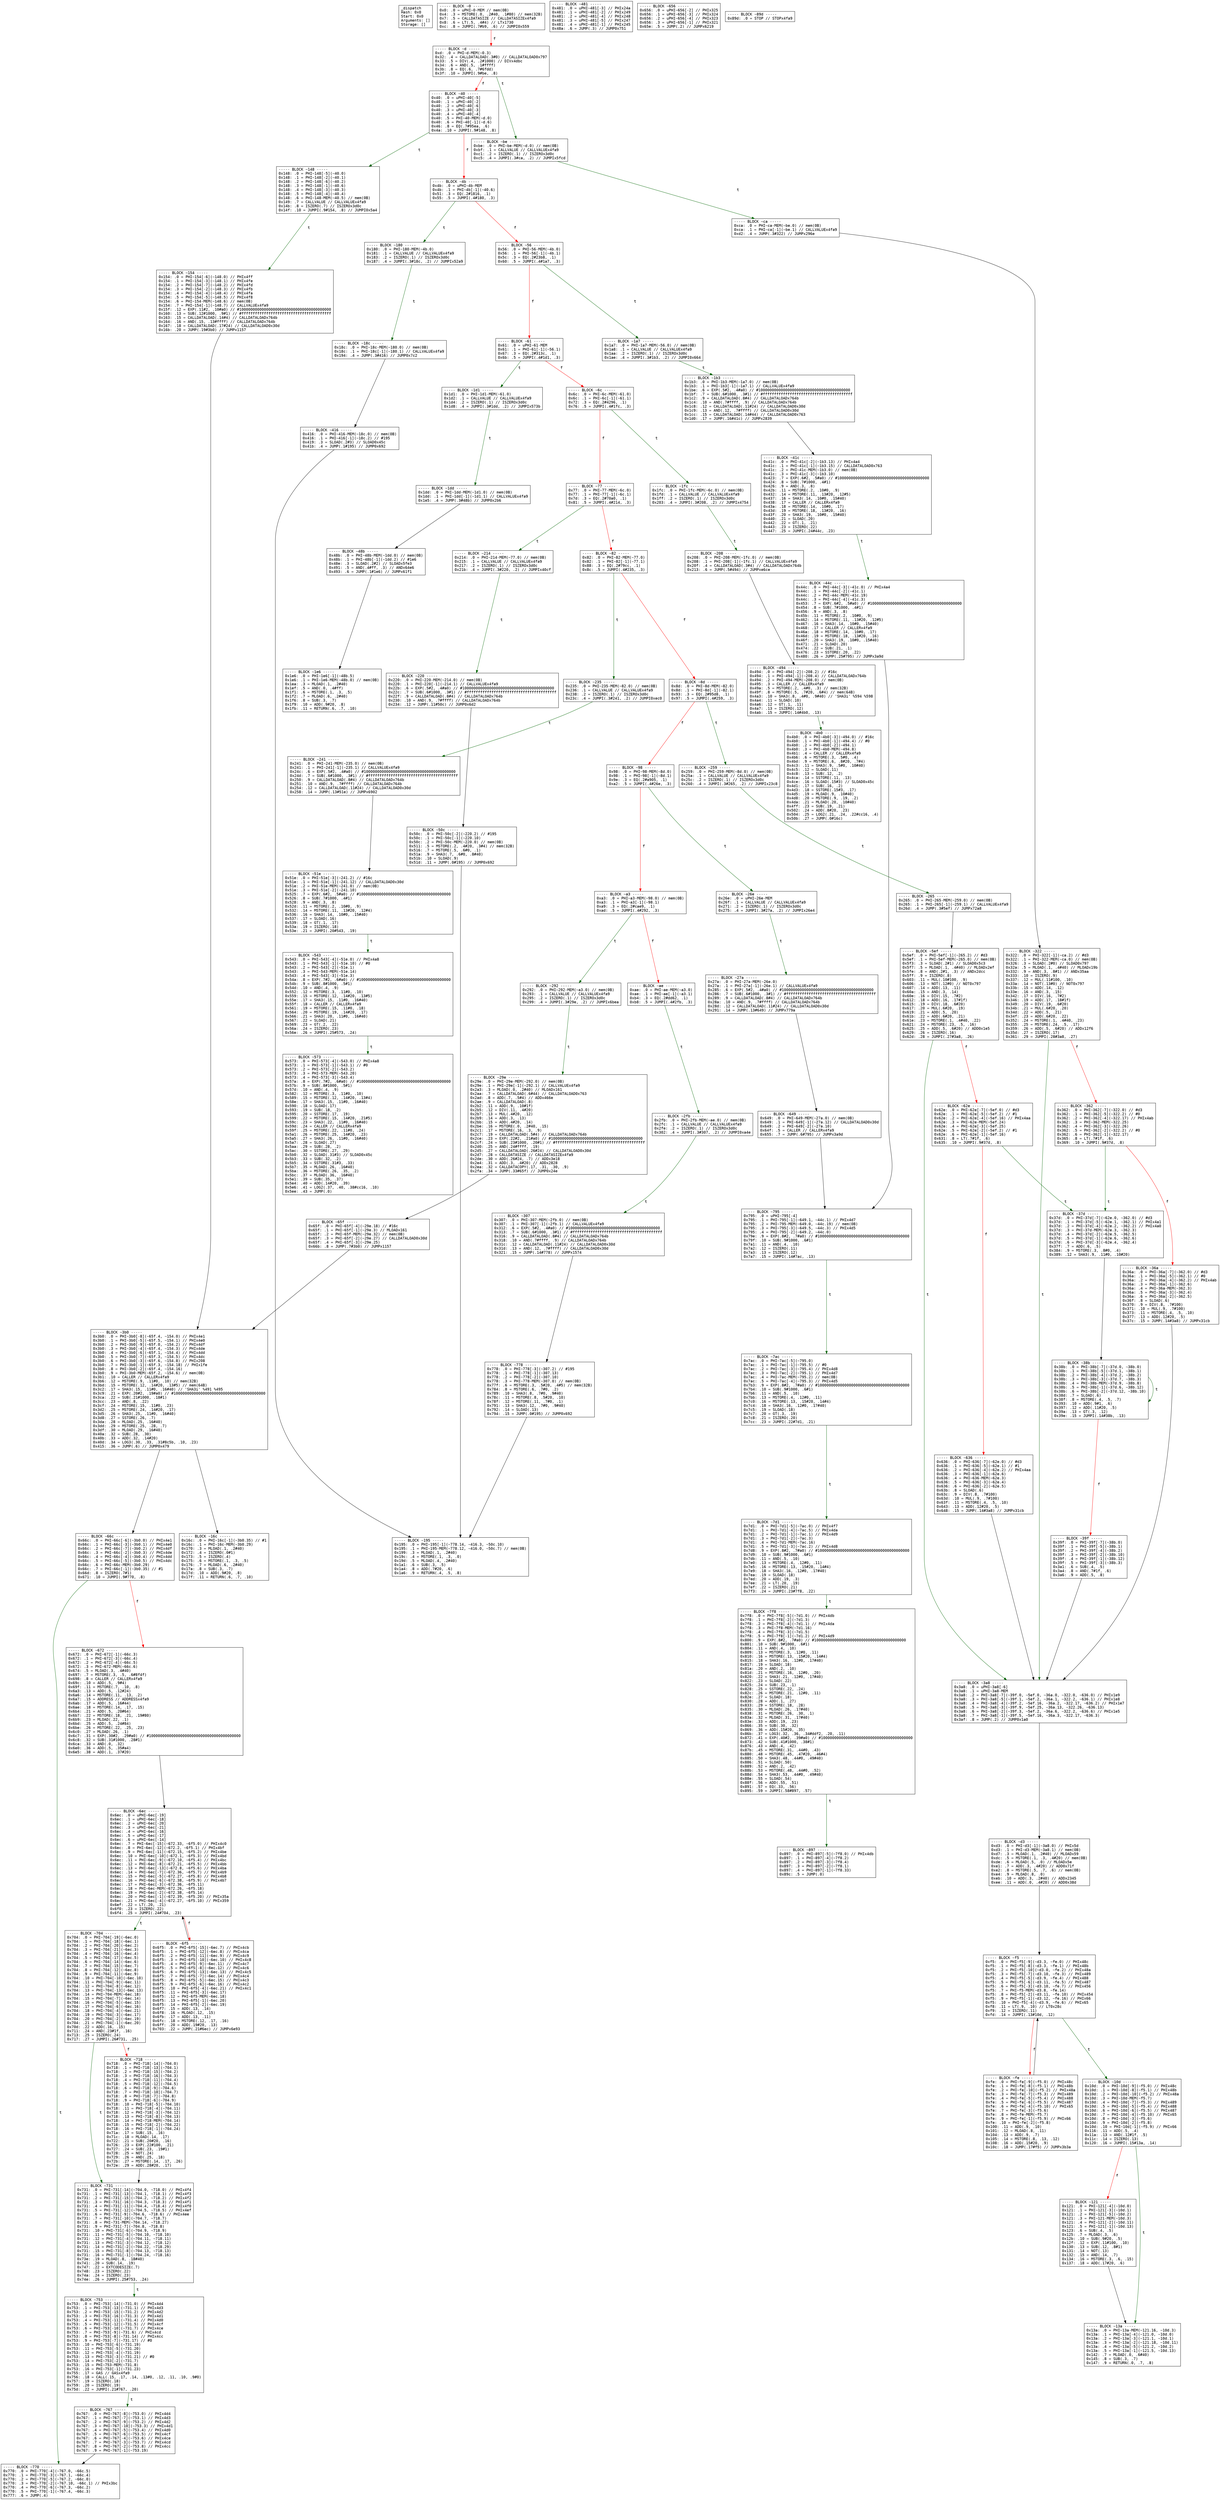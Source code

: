 
digraph G {
graph [fontname = "consolas"];
node  [fontname = "consolas"];
edge  [fontname = "consolas"];
ff [label="{_dispatch\lHash: 0x0\lStart: 0x0\lArguments: []\lStorage: []\l}", shape="record"];
block_0 [label="----- BLOCK ~0 -----\l0x0: .0 = uPHI~0-MEM // mem(0B)\l0x4: .3 = MSTORE(.0, .2#40, .1#80) // mem(32B)\l0x7: .5 = CALLDATASIZE // CALLDATASIZEx4fa9\l0x8: .6 = LT(.5, .4#4) // LTx1730\l0xc: .8 = JUMPI(.7#b9, .6) // JUMPI0x559\l", shape="record"];
block_d [label="----- BLOCK ~d -----\l0xd: .0 = PHI~d-MEM(~0.3)\l0x32: .4 = CALLDATALOAD(.3#0) // CALLDATALOAD0x797\l0x33: .5 = DIV(.4, .2#1000) // DIVx4dbc\l0x34: .6 = AND(.5, .1#ffff)\l0x3b: .8 = EQ(.6, .7#6fdd)\l0x3f: .10 = JUMPI(.9#be, .8)\l", shape="record"];
block_40 [label="----- BLOCK ~40 -----\l0x40: .0 = uPHI~40[-5]\l0x40: .1 = uPHI~40[-2]\l0x40: .2 = uPHI~40[-6]\l0x40: .3 = uPHI~40[-3]\l0x40: .4 = uPHI~40[-4]\l0x40: .5 = PHI~40-MEM(~d.0)\l0x40: .6 = PHI~40[-1](~d.6)\l0x46: .8 = EQ(.7#95ea, .6)\l0x4a: .10 = JUMPI(.9#148, .8)\l", shape="record"];
block_4b [label="----- BLOCK ~4b -----\l0x4b: .0 = uPHI~4b-MEM\l0x4b: .1 = PHI~4b[-1](~40.6)\l0x51: .3 = EQ(.2#1816, .1)\l0x55: .5 = JUMPI(.4#180, .3)\l", shape="record"];
block_56 [label="----- BLOCK ~56 -----\l0x56: .0 = PHI~56-MEM(~4b.0)\l0x56: .1 = PHI~56[-1](~4b.1)\l0x5c: .3 = EQ(.2#23b8, .1)\l0x60: .5 = JUMPI(.4#1a7, .3)\l", shape="record"];
block_61 [label="----- BLOCK ~61 -----\l0x61: .0 = uPHI~61-MEM\l0x61: .1 = PHI~61[-1](~56.1)\l0x67: .3 = EQ(.2#313c, .1)\l0x6b: .5 = JUMPI(.4#1d1, .3)\l", shape="record"];
block_6c [label="----- BLOCK ~6c -----\l0x6c: .0 = PHI~6c-MEM(~61.0)\l0x6c: .1 = PHI~6c[-1](~61.1)\l0x72: .3 = EQ(.2#4296, .1)\l0x76: .5 = JUMPI(.4#1fc, .3)\l", shape="record"];
block_77 [label="----- BLOCK ~77 -----\l0x77: .0 = PHI~77-MEM(~6c.0)\l0x77: .1 = PHI~77[-1](~6c.1)\l0x7d: .3 = EQ(.2#70a0, .1)\l0x81: .5 = JUMPI(.4#214, .3)\l", shape="record"];
block_82 [label="----- BLOCK ~82 -----\l0x82: .0 = PHI~82-MEM(~77.0)\l0x82: .1 = PHI~82[-1](~77.1)\l0x88: .3 = EQ(.2#79cc, .1)\l0x8c: .5 = JUMPI(.4#235, .3)\l", shape="record"];
block_8d [label="----- BLOCK ~8d -----\l0x8d: .0 = PHI~8d-MEM(~82.0)\l0x8d: .1 = PHI~8d[-1](~82.1)\l0x93: .3 = EQ(.2#95d8, .1)\l0x97: .5 = JUMPI(.4#259, .3)\l", shape="record"];
block_98 [label="----- BLOCK ~98 -----\l0x98: .0 = PHI~98-MEM(~8d.0)\l0x98: .1 = PHI~98[-1](~8d.1)\l0x9e: .3 = EQ(.2#a905, .1)\l0xa2: .5 = JUMPI(.4#26e, .3)\l", shape="record"];
block_a3 [label="----- BLOCK ~a3 -----\l0xa3: .0 = PHI~a3-MEM(~98.0) // mem(0B)\l0xa3: .1 = PHI~a3[-1](~98.1)\l0xa9: .3 = EQ(.2#cae9, .1)\l0xad: .5 = JUMPI(.4#292, .3)\l", shape="record"];
block_ae [label="----- BLOCK ~ae -----\l0xae: .0 = PHI~ae-MEM(~a3.0)\l0xae: .1 = PHI~ae[-1](~a3.1)\l0xb4: .3 = EQ(.2#dd62, .1)\l0xb8: .5 = JUMPI(.4#2fb, .3)\l", shape="record"];
block_be [label="----- BLOCK ~be -----\l0xbe: .0 = PHI~be-MEM(~d.0) // mem(0B)\l0xbf: .1 = CALLVALUE // CALLVALUEx4fa9\l0xc1: .2 = ISZERO(.1) // ISZEROx3d0c\l0xc5: .4 = JUMPI(.3#ca, .2) // JUMPIx5fcd\l", shape="record"];
block_ca [label="----- BLOCK ~ca -----\l0xca: .0 = PHI~ca-MEM(~be.0) // mem(0B)\l0xca: .1 = PHI~ca[-1](~be.1) // CALLVALUEx4fa9\l0xd2: .4 = JUMP(.3#322) // JUMPx296e\l", shape="record"];
block_d3 [label="----- BLOCK ~d3 -----\l0xd3: .0 = PHI~d3[-1](~3a8.0) // PHIx5d\l0xd3: .1 = PHI~d3-MEM(~3a8.1) // mem(0B)\l0xd7: .3 = MLOAD(.1, .2#40) // MLOADx59\l0xdc: .5 = MSTORE(.1, .3, .4#20) // mem(0B)\l0xde: .6 = MLOAD(.5, .0) // MLOADx5e\l0xe1: .7 = ADD(.3, .4#20) // ADD0x71f\l0xe2: .8 = MSTORE(.5, .7, .6) // mem(0B)\l0xe4: .9 = MLOAD(.8, .0)\l0xeb: .10 = ADD(.3, .2#40) // ADDx2345\l0xee: .11 = ADD(.0, .4#20) // ADD0x38d\l", shape="record"];
block_f5 [label="----- BLOCK ~f5 -----\l0xf5: .0 = PHI~f5[-9](~d3.3, ~fe.0) // PHIx48c\l0xf5: .1 = PHI~f5[-8](~d3.3, ~fe.1) // PHIx48b\l0xf5: .2 = PHI~f5[-10](~d3.0, ~fe.2) // PHIx48a\l0xf5: .3 = PHI~f5[-7](~d3.10, ~fe.3) // PHIx489\l0xf5: .4 = PHI~f5[-5](~d3.9, ~fe.4) // PHIx488\l0xf5: .5 = PHI~f5[-6](~d3.11, ~fe.5) // PHIx487\l0xf5: .6 = PHI~f5[-3](~d3.10, ~fe.7) // PHIx456\l0xf5: .7 = PHI~f5-MEM(~d3.8, ~fe.14)\l0xf5: .8 = PHI~f5[-2](~d3.11, ~fe.10) // PHIx454\l0xf5: .9 = PHI~f5[-1](~d3.12, ~fe.16) // PHIx66\l0xf5: .10 = PHI~f5[-4](~d3.9, ~fe.6) // PHIx65\l0xf8: .11 = LT(.9, .10) // LT0x28c\l0xf9: .12 = ISZERO(.11)\l0xfd: .14 = JUMPI(.13#10d, .12)\l", shape="record"];
block_fe [label="----- BLOCK ~fe -----\l0xfe: .0 = PHI~fe[-9](~f5.0) // PHIx48c\l0xfe: .1 = PHI~fe[-8](~f5.1) // PHIx48b\l0xfe: .2 = PHI~fe[-10](~f5.2) // PHIx48a\l0xfe: .3 = PHI~fe[-7](~f5.3) // PHIx489\l0xfe: .4 = PHI~fe[-5](~f5.4) // PHIx488\l0xfe: .5 = PHI~fe[-6](~f5.5) // PHIx487\l0xfe: .6 = PHI~fe[-4](~f5.10) // PHIx65\l0xfe: .7 = PHI~fe[-3](~f5.6)\l0xfe: .8 = PHI~fe-MEM(~f5.7)\l0xfe: .9 = PHI~fe[-1](~f5.9) // PHIx66\l0xfe: .10 = PHI~fe[-2](~f5.8)\l0x100: .11 = ADD(.9, .10)\l0x101: .12 = MLOAD(.8, .11)\l0x104: .13 = ADD(.9, .7)\l0x105: .14 = MSTORE(.8, .13, .12)\l0x108: .16 = ADD(.15#20, .9)\l0x10c: .18 = JUMP(.17#f5) // JUMPx3b3a\l", shape="record"];
block_10d [label="----- BLOCK ~10d -----\l0x10d: .0 = PHI~10d[-9](~f5.0) // PHIx48c\l0x10d: .1 = PHI~10d[-8](~f5.1) // PHIx48b\l0x10d: .2 = PHI~10d[-10](~f5.2) // PHIx48a\l0x10d: .3 = PHI~10d-MEM(~f5.7)\l0x10d: .4 = PHI~10d[-7](~f5.3) // PHIx489\l0x10d: .5 = PHI~10d[-5](~f5.4) // PHIx488\l0x10d: .6 = PHI~10d[-6](~f5.5) // PHIx487\l0x10d: .7 = PHI~10d[-4](~f5.10) // PHIx65\l0x10d: .8 = PHI~10d[-3](~f5.6)\l0x10d: .9 = PHI~10d[-2](~f5.8)\l0x10d: .10 = PHI~10d[-1](~f5.9) // PHIx66\l0x116: .11 = ADD(.5, .4)\l0x11a: .13 = AND(.12#1f, .5)\l0x11c: .14 = ISZERO(.13)\l0x120: .16 = JUMPI(.15#13a, .14)\l", shape="record"];
block_121 [label="----- BLOCK ~121 -----\l0x121: .0 = PHI~121[-4](~10d.0)\l0x121: .1 = PHI~121[-3](~10d.1)\l0x121: .2 = PHI~121[-5](~10d.2)\l0x121: .3 = PHI~121-MEM(~10d.3)\l0x121: .4 = PHI~121[-2](~10d.11)\l0x121: .5 = PHI~121[-1](~10d.13)\l0x123: .6 = SUB(.4, .5)\l0x125: .7 = MLOAD(.3, .6)\l0x12b: .10 = SUB(.9#20, .5)\l0x12f: .12 = EXP(.11#100, .10)\l0x130: .13 = SUB(.12, .8#1)\l0x131: .14 = NOT(.13)\l0x132: .15 = AND(.14, .7)\l0x134: .16 = MSTORE(.3, .6, .15)\l0x137: .18 = ADD(.17#20, .6)\l", shape="record"];
block_13a [label="----- BLOCK ~13a -----\l0x13a: .0 = PHI~13a-MEM(~121.16, ~10d.3)\l0x13a: .1 = PHI~13a[-4](~121.0, ~10d.0)\l0x13a: .2 = PHI~13a[-3](~121.1, ~10d.1)\l0x13a: .3 = PHI~13a[-2](~121.18, ~10d.11)\l0x13a: .4 = PHI~13a[-5](~121.2, ~10d.2)\l0x13a: .5 = PHI~13a[-1](~121.5, ~10d.13)\l0x142: .7 = MLOAD(.0, .6#40)\l0x145: .8 = SUB(.3, .7)\l0x147: .9 = RETURN(.0, .7, .8)\l", shape="record"];
block_148 [label="----- BLOCK ~148 -----\l0x148: .0 = PHI~148[-5](~40.0)\l0x148: .1 = PHI~148[-2](~40.1)\l0x148: .2 = PHI~148[-6](~40.2)\l0x148: .3 = PHI~148[-1](~40.6)\l0x148: .4 = PHI~148[-3](~40.3)\l0x148: .5 = PHI~148[-4](~40.4)\l0x148: .6 = PHI~148-MEM(~40.5) // mem(0B)\l0x149: .7 = CALLVALUE // CALLVALUEx4fa9\l0x14b: .8 = ISZERO(.7) // ISZEROx3d0c\l0x14f: .10 = JUMPI(.9#154, .8) // JUMPI0x5a4\l", shape="record"];
block_154 [label="----- BLOCK ~154 -----\l0x154: .0 = PHI~154[-6](~148.0) // PHIx4ff\l0x154: .1 = PHI~154[-3](~148.1) // PHIx4fe\l0x154: .2 = PHI~154[-7](~148.2) // PHIx4fd\l0x154: .3 = PHI~154[-2](~148.3) // PHIx4fb\l0x154: .4 = PHI~154[-4](~148.4) // PHIx4fa\l0x154: .5 = PHI~154[-5](~148.5) // PHIx4f8\l0x154: .6 = PHI~154-MEM(~148.6) // mem(0B)\l0x154: .7 = PHI~154[-1](~148.7) // CALLVALUEx4fa9\l0x15f: .12 = EXP(.11#2, .10#a0) // #10000000000000000000000000000000000000000\l0x160: .13 = SUB(.12#1000, .9#1) // #ffffffffffffffffffffffffffffffffffffffff\l0x163: .15 = CALLDATALOAD(.14#4) // CALLDATALOADx764b\l0x164: .16 = AND(.15, .13#ffff) // CALLDATALOADx764b\l0x167: .18 = CALLDATALOAD(.17#24) // CALLDATALOAD0x30d\l0x16b: .20 = JUMP(.19#3b0) // JUMPx1157\l", shape="record"];
block_16c [label="----- BLOCK ~16c -----\l0x16c: .0 = PHI~16c[-1](~3b0.35) // #1\l0x16c: .1 = PHI~16c-MEM(~3b0.29)\l0x170: .3 = MLOAD(.1, .2#40)\l0x172: .4 = ISZERO(.0#1)\l0x173: .5 = ISZERO(.4)\l0x175: .6 = MSTORE(.1, .3, .5)\l0x176: .7 = MLOAD(.6, .2#40)\l0x17a: .8 = SUB(.3, .7)\l0x17d: .10 = ADD(.9#20, .8)\l0x17f: .11 = RETURN(.6, .7, .10)\l", shape="record"];
block_180 [label="----- BLOCK ~180 -----\l0x180: .0 = PHI~180-MEM(~4b.0)\l0x181: .1 = CALLVALUE // CALLVALUEx4fa9\l0x183: .2 = ISZERO(.1) // ISZEROx3d0c\l0x187: .4 = JUMPI(.3#18c, .2) // JUMPIx52a9\l", shape="record"];
block_18c [label="----- BLOCK ~18c -----\l0x18c: .0 = PHI~18c-MEM(~180.0) // mem(0B)\l0x18c: .1 = PHI~18c[-1](~180.1) // CALLVALUEx4fa9\l0x194: .4 = JUMP(.3#416) // JUMP0x7c2\l", shape="record"];
block_195 [label="----- BLOCK ~195 -----\l0x195: .0 = PHI~195[-1](~778.14, ~416.3, ~50c.10)\l0x195: .1 = PHI~195-MEM(~778.12, ~416.0, ~50c.7) // mem(0B)\l0x199: .3 = MLOAD(.1, .2#40)\l0x19c: .4 = MSTORE(.1, .3, .0)\l0x19d: .5 = MLOAD(.4, .2#40)\l0x1a1: .6 = SUB(.3, .5)\l0x1a4: .8 = ADD(.7#20, .6)\l0x1a6: .9 = RETURN(.4, .5, .8)\l", shape="record"];
block_1a7 [label="----- BLOCK ~1a7 -----\l0x1a7: .0 = PHI~1a7-MEM(~56.0) // mem(0B)\l0x1a8: .1 = CALLVALUE // CALLVALUEx4fa9\l0x1aa: .2 = ISZERO(.1) // ISZEROx3d0c\l0x1ae: .4 = JUMPI(.3#1b3, .2) // JUMPI0x664\l", shape="record"];
block_1b3 [label="----- BLOCK ~1b3 -----\l0x1b3: .0 = PHI~1b3-MEM(~1a7.0) // mem(0B)\l0x1b3: .1 = PHI~1b3[-1](~1a7.1) // CALLVALUEx4fa9\l0x1be: .6 = EXP(.5#2, .4#a0) // #10000000000000000000000000000000000000000\l0x1bf: .7 = SUB(.6#1000, .3#1) // #ffffffffffffffffffffffffffffffffffffffff\l0x1c2: .9 = CALLDATALOAD(.8#4) // CALLDATALOADx764b\l0x1c4: .10 = AND(.7#ffff, .9) // CALLDATALOADx764b\l0x1c8: .12 = CALLDATALOAD(.11#24) // CALLDATALOAD0x30d\l0x1c9: .13 = AND(.12, .7#ffff) // CALLDATALOAD0x30d\l0x1cc: .15 = CALLDATALOAD(.14#44) // CALLDATALOAD0x763\l0x1d0: .17 = JUMP(.16#41c) // JUMPx2839\l", shape="record"];
block_1d1 [label="----- BLOCK ~1d1 -----\l0x1d1: .0 = PHI~1d1-MEM(~61.0)\l0x1d2: .1 = CALLVALUE // CALLVALUEx4fa9\l0x1d4: .2 = ISZERO(.1) // ISZEROx3d0c\l0x1d8: .4 = JUMPI(.3#1dd, .2) // JUMPIx573b\l", shape="record"];
block_1dd [label="----- BLOCK ~1dd -----\l0x1dd: .0 = PHI~1dd-MEM(~1d1.0) // mem(0B)\l0x1dd: .1 = PHI~1dd[-1](~1d1.1) // CALLVALUEx4fa9\l0x1e5: .4 = JUMP(.3#48b) // JUMP0x2b6\l", shape="record"];
block_1e6 [label="----- BLOCK ~1e6 -----\l0x1e6: .0 = PHI~1e6[-1](~48b.5)\l0x1e6: .1 = PHI~1e6-MEM(~48b.0) // mem(0B)\l0x1ea: .3 = MLOAD(.1, .2#40)\l0x1ef: .5 = AND(.0, .4#ff)\l0x1f1: .6 = MSTORE(.1, .3, .5)\l0x1f2: .7 = MLOAD(.6, .2#40)\l0x1f6: .8 = SUB(.3, .7)\l0x1f9: .10 = ADD(.9#20, .8)\l0x1fb: .11 = RETURN(.6, .7, .10)\l", shape="record"];
block_1fc [label="----- BLOCK ~1fc -----\l0x1fc: .0 = PHI~1fc-MEM(~6c.0) // mem(0B)\l0x1fd: .1 = CALLVALUE // CALLVALUEx4fa9\l0x1ff: .2 = ISZERO(.1) // ISZEROx3d0c\l0x203: .4 = JUMPI(.3#208, .2) // JUMPIx4754\l", shape="record"];
block_208 [label="----- BLOCK ~208 -----\l0x208: .0 = PHI~208-MEM(~1fc.0) // mem(0B)\l0x208: .1 = PHI~208[-1](~1fc.1) // CALLVALUEx4fa9\l0x20f: .4 = CALLDATALOAD(.3#4) // CALLDATALOADx764b\l0x213: .6 = JUMP(.5#494) // JUMPxe6ce\l", shape="record"];
block_214 [label="----- BLOCK ~214 -----\l0x214: .0 = PHI~214-MEM(~77.0) // mem(0B)\l0x215: .1 = CALLVALUE // CALLVALUEx4fa9\l0x217: .2 = ISZERO(.1) // ISZEROx3d0c\l0x21b: .4 = JUMPI(.3#220, .2) // JUMPIx40cf\l", shape="record"];
block_220 [label="----- BLOCK ~220 -----\l0x220: .0 = PHI~220-MEM(~214.0) // mem(0B)\l0x220: .1 = PHI~220[-1](~214.1) // CALLVALUEx4fa9\l0x22b: .6 = EXP(.5#2, .4#a0) // #10000000000000000000000000000000000000000\l0x22c: .7 = SUB(.6#1000, .3#1) // #ffffffffffffffffffffffffffffffffffffffff\l0x22f: .9 = CALLDATALOAD(.8#4) // CALLDATALOADx764b\l0x230: .10 = AND(.9, .7#ffff) // CALLDATALOADx764b\l0x234: .12 = JUMP(.11#50c) // JUMP0x6d2\l", shape="record"];
block_235 [label="----- BLOCK ~235 -----\l0x235: .0 = PHI~235-MEM(~82.0) // mem(0B)\l0x236: .1 = CALLVALUE // CALLVALUEx4fa9\l0x238: .2 = ISZERO(.1) // ISZEROx3d0c\l0x23c: .4 = JUMPI(.3#241, .2) // JUMPI0xec0\l", shape="record"];
block_241 [label="----- BLOCK ~241 -----\l0x241: .0 = PHI~241-MEM(~235.0) // mem(0B)\l0x241: .1 = PHI~241[-1](~235.1) // CALLVALUEx4fa9\l0x24c: .6 = EXP(.5#2, .4#a0) // #10000000000000000000000000000000000000000\l0x24d: .7 = SUB(.6#1000, .3#1) // #ffffffffffffffffffffffffffffffffffffffff\l0x250: .9 = CALLDATALOAD(.8#4) // CALLDATALOADx764b\l0x251: .10 = AND(.9, .7#ffff) // CALLDATALOADx764b\l0x254: .12 = CALLDATALOAD(.11#24) // CALLDATALOAD0x30d\l0x258: .14 = JUMP(.13#51e) // JUMPx6902\l", shape="record"];
block_259 [label="----- BLOCK ~259 -----\l0x259: .0 = PHI~259-MEM(~8d.0) // mem(0B)\l0x25a: .1 = CALLVALUE // CALLVALUEx4fa9\l0x25c: .2 = ISZERO(.1) // ISZEROx3d0c\l0x260: .4 = JUMPI(.3#265, .2) // JUMPIx23c8\l", shape="record"];
block_265 [label="----- BLOCK ~265 -----\l0x265: .0 = PHI~265-MEM(~259.0) // mem(0B)\l0x265: .1 = PHI~265[-1](~259.1) // CALLVALUEx4fa9\l0x26d: .4 = JUMP(.3#5ef) // JUMPx72a8\l", shape="record"];
block_26e [label="----- BLOCK ~26e -----\l0x26e: .0 = uPHI~26e-MEM\l0x26f: .1 = CALLVALUE // CALLVALUEx4fa9\l0x271: .2 = ISZERO(.1) // ISZEROx3d0c\l0x275: .4 = JUMPI(.3#27a, .2) // JUMPIx26e4\l", shape="record"];
block_27a [label="----- BLOCK ~27a -----\l0x27a: .0 = PHI~27a-MEM(~26e.0)\l0x27a: .1 = PHI~27a[-1](~26e.1) // CALLVALUEx4fa9\l0x285: .6 = EXP(.5#2, .4#a0) // #10000000000000000000000000000000000000000\l0x286: .7 = SUB(.6#1000, .3#1) // #ffffffffffffffffffffffffffffffffffffffff\l0x289: .9 = CALLDATALOAD(.8#4) // CALLDATALOADx764b\l0x28a: .10 = AND(.9, .7#ffff) // CALLDATALOADx764b\l0x28d: .12 = CALLDATALOAD(.11#24) // CALLDATALOAD0x30d\l0x291: .14 = JUMP(.13#649) // JUMPx779a\l", shape="record"];
block_292 [label="----- BLOCK ~292 -----\l0x292: .0 = PHI~292-MEM(~a3.0) // mem(0B)\l0x293: .1 = CALLVALUE // CALLVALUEx4fa9\l0x295: .2 = ISZERO(.1) // ISZEROx3d0c\l0x299: .4 = JUMPI(.3#29e, .2) // JUMPIx6bea\l", shape="record"];
block_29e [label="----- BLOCK ~29e -----\l0x29e: .0 = PHI~29e-MEM(~292.0) // mem(0B)\l0x29e: .1 = PHI~29e[-1](~292.1) // CALLVALUEx4fa9\l0x2a3: .3 = MLOAD(.0, .2#40) // MLOADx161\l0x2aa: .7 = CALLDATALOAD(.6#44) // CALLDATALOAD0x763\l0x2ad: .8 = ADD(.7, .5#4) // ADDx466e\l0x2ae: .9 = CALLDATALOAD(.8)\l0x2b2: .11 = ADD(.9, .10#1f)\l0x2b5: .12 = DIV(.11, .4#20)\l0x2b7: .13 = MUL(.4#20, .12)\l0x2b9: .14 = ADD(.3, .13)\l0x2bb: .15 = ADD(.4#20, .14)\l0x2be: .16 = MSTORE(.0, .2#40, .15)\l0x2c1: .17 = MSTORE(.16, .3, .9)\l0x2c7: .19 = CALLDATALOAD(.5#4) // CALLDATALOADx764b\l0x2ce: .23 = EXP(.22#2, .21#a0) // #10000000000000000000000000000000000000000\l0x2cf: .24 = SUB(.23#1000, .20#1) // #ffffffffffffffffffffffffffffffffffffffff\l0x2d0: .25 = AND(.24#ffff, .19)\l0x2d5: .27 = CALLDATALOAD(.26#24) // CALLDATALOAD0x30d\l0x2d7: .28 = CALLDATASIZE // CALLDATASIZEx4fa9\l0x2de: .30 = ADD(.26#24, .7) // ADDx3e18\l0x2e4: .31 = ADD(.3, .4#20) // ADDx2828\l0x2ea: .32 = CALLDATACOPY(.17, .31, .30, .9)\l0x2fa: .34 = JUMP(.33#65f) // JUMP0x24e\l", shape="record"];
block_2fb [label="----- BLOCK ~2fb -----\l0x2fb: .0 = PHI~2fb-MEM(~ae.0) // mem(0B)\l0x2fc: .1 = CALLVALUE // CALLVALUEx4fa9\l0x2fe: .2 = ISZERO(.1) // ISZEROx3d0c\l0x302: .4 = JUMPI(.3#307, .2) // JUMPI0xa4e\l", shape="record"];
block_307 [label="----- BLOCK ~307 -----\l0x307: .0 = PHI~307-MEM(~2fb.0) // mem(0B)\l0x307: .1 = PHI~307[-1](~2fb.1) // CALLVALUEx4fa9\l0x312: .6 = EXP(.5#2, .4#a0) // #10000000000000000000000000000000000000000\l0x313: .7 = SUB(.6#1000, .3#1) // #ffffffffffffffffffffffffffffffffffffffff\l0x316: .9 = CALLDATALOAD(.8#4) // CALLDATALOADx764b\l0x318: .10 = AND(.7#ffff, .9) // CALLDATALOADx764b\l0x31c: .12 = CALLDATALOAD(.11#24) // CALLDATALOAD0x30d\l0x31d: .13 = AND(.12, .7#ffff) // CALLDATALOAD0x30d\l0x321: .15 = JUMP(.14#778) // JUMPx1574\l", shape="record"];
block_322 [label="----- BLOCK ~322 -----\l0x322: .0 = PHI~322[-1](~ca.2) // #d3\l0x322: .1 = PHI~322-MEM(~ca.0) // mem(0B)\l0x326: .3 = SLOAD(.2#0) // SLOAD0x797\l0x32a: .5 = MLOAD(.1, .4#40) // MLOADx19b\l0x332: .9 = AND(.3, .8#1) // ANDx35aa\l0x333: .10 = ISZERO(.9)\l0x337: .12 = MUL(.11#100, .10)\l0x33a: .14 = NOT(.13#0) // NOT0x797\l0x33b: .15 = ADD(.14, .12)\l0x33e: .16 = AND(.3, .15)\l0x342: .17 = DIV(.16, .7#2)\l0x346: .19 = ADD(.17, .18#1f)\l0x349: .20 = DIV(.19, .6#20)\l0x34b: .21 = MUL(.6#20, .20)\l0x34d: .22 = ADD(.5, .21)\l0x34f: .23 = ADD(.6#20, .22)\l0x352: .24 = MSTORE(.1, .4#40, .23)\l0x355: .25 = MSTORE(.24, .5, .17)\l0x359: .26 = ADD(.5, .6#20) // ADDx12f6\l0x35d: .27 = ISZERO(.17)\l0x361: .29 = JUMPI(.28#3a8, .27)\l", shape="record"];
block_362 [label="----- BLOCK ~362 -----\l0x362: .0 = PHI~362[-7](~322.0) // #d3\l0x362: .1 = PHI~362[-5](~322.2) // #0\l0x362: .2 = PHI~362[-4](~322.17) // PHIx4ab\l0x362: .3 = PHI~362-MEM(~322.25)\l0x362: .4 = PHI~362[-3](~322.26)\l0x362: .5 = PHI~362[-2](~322.2) // #0\l0x362: .6 = PHI~362[-1](~322.17)\l0x365: .8 = LT(.7#1f, .6)\l0x369: .10 = JUMPI(.9#37d, .8)\l", shape="record"];
block_36a [label="----- BLOCK ~36a -----\l0x36a: .0 = PHI~36a[-7](~362.0) // #d3\l0x36a: .1 = PHI~36a[-5](~362.1) // #0\l0x36a: .2 = PHI~36a[-4](~362.2) // PHIx4ab\l0x36a: .3 = PHI~36a[-1](~362.6)\l0x36a: .4 = PHI~36a-MEM(~362.3)\l0x36a: .5 = PHI~36a[-3](~362.4)\l0x36a: .6 = PHI~36a[-2](~362.5)\l0x36f: .8 = SLOAD(.6)\l0x370: .9 = DIV(.8, .7#100)\l0x371: .10 = MUL(.9, .7#100)\l0x373: .11 = MSTORE(.4, .5, .10)\l0x377: .13 = ADD(.12#20, .5)\l0x37c: .15 = JUMP(.14#3a8) // JUMPx31cb\l", shape="record"];
block_37d [label="----- BLOCK ~37d -----\l0x37d: .0 = PHI~37d[-7](~62e.0, ~362.0) // #d3\l0x37d: .1 = PHI~37d[-5](~62e.1, ~362.1) // PHIx4a1\l0x37d: .2 = PHI~37d[-4](~62e.2, ~362.2) // PHIx4a0\l0x37d: .3 = PHI~37d-MEM(~62e.3, ~362.3)\l0x37d: .4 = PHI~37d[-2](~62e.5, ~362.5)\l0x37d: .5 = PHI~37d[-1](~62e.6, ~362.6)\l0x37d: .6 = PHI~37d[-3](~62e.4, ~362.4)\l0x37f: .7 = ADD(.6, .5)\l0x384: .9 = MSTORE(.3, .8#0, .4)\l0x389: .12 = SHA3(.9, .11#0, .10#20)\l", shape="record"];
block_38b [label="----- BLOCK ~38b -----\l0x38b: .0 = PHI~38b[-7](~37d.0, ~38b.0)\l0x38b: .1 = PHI~38b[-5](~37d.1, ~38b.1)\l0x38b: .2 = PHI~38b[-4](~37d.2, ~38b.2)\l0x38b: .3 = PHI~38b[-3](~37d.7, ~38b.3)\l0x38b: .4 = PHI~38b-MEM(~37d.9, ~38b.8)\l0x38b: .5 = PHI~38b[-1](~37d.6, ~38b.12)\l0x38b: .6 = PHI~38b[-2](~37d.12, ~38b.10)\l0x38d: .7 = SLOAD(.6)\l0x38f: .8 = MSTORE(.4, .5, .7)\l0x393: .10 = ADD(.9#1, .6)\l0x397: .12 = ADD(.11#20, .5)\l0x39a: .13 = GT(.3, .12)\l0x39e: .15 = JUMPI(.14#38b, .13)\l", shape="record"];
block_39f [label="----- BLOCK ~39f -----\l0x39f: .0 = PHI~39f[-7](~38b.0)\l0x39f: .1 = PHI~39f[-5](~38b.1)\l0x39f: .2 = PHI~39f[-4](~38b.2)\l0x39f: .3 = PHI~39f[-2](~38b.10)\l0x39f: .4 = PHI~39f[-1](~38b.12)\l0x39f: .5 = PHI~39f[-3](~38b.3)\l0x3a1: .6 = SUB(.4, .5)\l0x3a4: .8 = AND(.7#1f, .6)\l0x3a6: .9 = ADD(.5, .8)\l", shape="record"];
block_3a8 [label="----- BLOCK ~3a8 -----\l0x3a8: .0 = uPHI~3a8[-6]\l0x3a8: .1 = uPHI~3a8-MEM\l0x3a8: .2 = PHI~3a8[-7](~39f.0, ~5ef.0, ~36a.0, ~322.0, ~636.0) // PHIx1e9\l0x3a8: .3 = PHI~3a8[-5](~39f.1, ~5ef.2, ~36a.1, ~322.2, ~636.1) // PHIx1e8\l0x3a8: .4 = PHI~3a8[-4](~39f.2, ~5ef.16, ~36a.2, ~322.17, ~636.2) // PHIx1e7\l0x3a8: .5 = PHI~3a8[-3](~39f.9, ~5ef.25, ~36a.13, ~322.26, ~636.13)\l0x3a8: .6 = PHI~3a8[-2](~39f.3, ~5ef.2, ~36a.6, ~322.2, ~636.6) // PHIx1e5\l0x3a8: .7 = PHI~3a8[-1](~39f.5, ~5ef.16, ~36a.3, ~322.17, ~636.3)\l0x3af: .8 = JUMP(.2) // JUMP0x1a0\l", shape="record"];
block_3b0 [label="----- BLOCK ~3b0 -----\l0x3b0: .0 = PHI~3b0[-8](~65f.4, ~154.0) // PHIx4e1\l0x3b0: .1 = PHI~3b0[-5](~65f.5, ~154.1) // PHIx4e0\l0x3b0: .2 = PHI~3b0[-9](~65f.0, ~154.2) // PHIx4df\l0x3b0: .3 = PHI~3b0[-4](~65f.4, ~154.3) // PHIx4de\l0x3b0: .4 = PHI~3b0[-6](~65f.1, ~154.4) // PHIx4dd\l0x3b0: .5 = PHI~3b0[-7](~65f.3, ~154.5) // PHIx4dc\l0x3b0: .6 = PHI~3b0[-3](~65f.6, ~154.8) // PHIx208\l0x3b0: .7 = PHI~3b0[-1](~65f.3, ~154.18) // PHIx1fe\l0x3b0: .8 = PHI~3b0[-2](~65f.4, ~154.16)\l0x3b0: .9 = PHI~3b0-MEM(~65f.2, ~154.6) // mem(0B)\l0x3b1: .10 = CALLER // CALLERx4fa9\l0x3b6: .12 = MSTORE(.9, .11#0, .10) // mem(32B)\l0x3bd: .15 = MSTORE(.12, .14#20, .13#5) // mem(64B)\l0x3c2: .17 = SHA3(.15, .11#0, .16#40) // 'SHA3i' %491 %495\l0x3c9: .21 = EXP(.20#2, .19#a0) // #10000000000000000000000000000000000000000\l0x3ca: .22 = SUB(.21#1000, .18#1)\l0x3cc: .23 = AND(.8, .22)\l0x3cf: .24 = MSTORE(.15, .11#0, .23)\l0x3d2: .25 = MSTORE(.24, .14#20, .17)\l0x3d5: .26 = SHA3(.25, .11#0, .16#40)\l0x3d8: .27 = SSTORE(.26, .7)\l0x3da: .28 = MLOAD(.25, .16#40)\l0x3dd: .29 = MSTORE(.25, .28, .7)\l0x3df: .30 = MLOAD(.29, .16#40)\l0x40a: .32 = SUB(.28, .30)\l0x40b: .33 = ADD(.32, .14#20)\l0x40d: .34 = LOG3(.30, .33, .31#8c5b, .10, .23)\l0x415: .36 = JUMP(.6) // JUMP0x479\l", shape="record"];
block_416 [label="----- BLOCK ~416 -----\l0x416: .0 = PHI~416-MEM(~18c.0) // mem(0B)\l0x416: .1 = PHI~416[-1](~18c.2) // #195\l0x419: .3 = SLOAD(.2#3) // SLOAD0x45c\l0x41b: .4 = JUMP(.1#195) // JUMP0x692\l", shape="record"];
block_41c [label="----- BLOCK ~41c -----\l0x41c: .0 = PHI~41c[-2](~1b3.13) // PHIx4a4\l0x41c: .1 = PHI~41c[-1](~1b3.15) // CALLDATALOAD0x763\l0x41c: .2 = PHI~41c-MEM(~1b3.0) // mem(0B)\l0x41c: .3 = PHI~41c[-3](~1b3.10)\l0x423: .7 = EXP(.6#2, .5#a0) // #10000000000000000000000000000000000000000\l0x424: .8 = SUB(.7#1000, .4#1)\l0x426: .9 = AND(.3, .8)\l0x42b: .11 = MSTORE(.2, .10#0, .9)\l0x432: .14 = MSTORE(.11, .13#20, .12#5)\l0x437: .16 = SHA3(.14, .10#0, .15#40)\l0x438: .17 = CALLER // CALLERx4fa9\l0x43a: .18 = MSTORE(.14, .10#0, .17)\l0x43d: .19 = MSTORE(.18, .13#20, .16)\l0x43f: .20 = SHA3(.19, .10#0, .15#40)\l0x440: .21 = SLOAD(.20)\l0x442: .22 = GT(.1, .21)\l0x443: .23 = ISZERO(.22)\l0x447: .25 = JUMPI(.24#44c, .23)\l", shape="record"];
block_44c [label="----- BLOCK ~44c -----\l0x44c: .0 = PHI~44c[-3](~41c.0) // PHIx4a4\l0x44c: .1 = PHI~44c[-2](~41c.1)\l0x44c: .2 = PHI~44c-MEM(~41c.19)\l0x44c: .3 = PHI~44c[-4](~41c.3)\l0x453: .7 = EXP(.6#2, .5#a0) // #10000000000000000000000000000000000000000\l0x454: .8 = SUB(.7#1000, .4#1)\l0x456: .9 = AND(.3, .8)\l0x45b: .11 = MSTORE(.2, .10#0, .9)\l0x462: .14 = MSTORE(.11, .13#20, .12#5)\l0x467: .16 = SHA3(.14, .10#0, .15#40)\l0x468: .17 = CALLER // CALLERx4fa9\l0x46a: .18 = MSTORE(.14, .10#0, .17)\l0x46d: .19 = MSTORE(.18, .13#20, .16)\l0x46f: .20 = SHA3(.19, .10#0, .15#40)\l0x471: .21 = SLOAD(.20)\l0x474: .22 = SUB(.21, .1)\l0x476: .23 = SSTORE(.20, .22)\l0x480: .26 = JUMP(.25#795) // JUMPx3a9d\l", shape="record"];
block_481 [label="----- BLOCK ~481 -----\l0x481: .0 = uPHI~481[-3] // PHIx24a\l0x481: .1 = uPHI~481[-2] // PHIx249\l0x481: .2 = uPHI~481[-4] // PHIx248\l0x481: .3 = uPHI~481[-5] // PHIx247\l0x481: .4 = uPHI~481[-1] // PHIx245\l0x48a: .6 = JUMP(.3) // JUMP0x751\l", shape="record"];
block_48b [label="----- BLOCK ~48b -----\l0x48b: .0 = PHI~48b-MEM(~1dd.0) // mem(0B)\l0x48b: .1 = PHI~48b[-1](~1dd.2) // #1e6\l0x48e: .3 = SLOAD(.2#2) // SLOADx5fe3\l0x491: .5 = AND(.4#ff, .3) // ANDx64e6\l0x493: .6 = JUMP(.1#1e6) // JUMPx61f1\l", shape="record"];
block_494 [label="----- BLOCK ~494 -----\l0x494: .0 = PHI~494[-2](~208.2) // #16c\l0x494: .1 = PHI~494[-1](~208.4) // CALLDATALOADx764b\l0x494: .2 = PHI~494-MEM(~208.0) // mem(0B)\l0x495: .3 = CALLER // CALLERx4fa9\l0x49a: .5 = MSTORE(.2, .4#0, .3) // mem(32B)\l0x49f: .8 = MSTORE(.5, .7#20, .6#4) // mem(64B)\l0x4a3: .10 = SHA3(.8, .4#0, .9#40) // 'SHA3i' %594 %598\l0x4a4: .11 = SLOAD(.10)\l0x4a6: .12 = GT(.1, .11)\l0x4a7: .13 = ISZERO(.12)\l0x4ab: .15 = JUMPI(.14#4b0, .13)\l", shape="record"];
block_4b0 [label="----- BLOCK ~4b0 -----\l0x4b0: .0 = PHI~4b0[-3](~494.0) // #16c\l0x4b0: .1 = PHI~4b0[-1](~494.4) // #0\l0x4b0: .2 = PHI~4b0[-2](~494.1)\l0x4b0: .3 = PHI~4b0-MEM(~494.8)\l0x4b1: .4 = CALLER // CALLERx4fa9\l0x4b6: .6 = MSTORE(.3, .5#0, .4)\l0x4bd: .9 = MSTORE(.6, .8#20, .7#4)\l0x4c3: .11 = SHA3(.9, .5#0, .10#40)\l0x4c5: .12 = SLOAD(.11)\l0x4c8: .13 = SUB(.12, .2)\l0x4ca: .14 = SSTORE(.11, .13)\l0x4ce: .16 = SLOAD(.15#3) // SLOAD0x45c\l0x4d1: .17 = SUB(.16, .2)\l0x4d3: .18 = SSTORE(.15#3, .17)\l0x4d5: .19 = MLOAD(.9, .10#40)\l0x4d8: .20 = MSTORE(.9, .19, .2)\l0x4da: .21 = MLOAD(.20, .10#40)\l0x4ff: .23 = SUB(.19, .21)\l0x502: .24 = ADD(.8#20, .23)\l0x504: .25 = LOG2(.21, .24, .22#cc16, .4)\l0x50b: .27 = JUMP(.0#16c)\l", shape="record"];
block_50c [label="----- BLOCK ~50c -----\l0x50c: .0 = PHI~50c[-2](~220.2) // #195\l0x50c: .1 = PHI~50c[-1](~220.10)\l0x50c: .2 = PHI~50c-MEM(~220.0) // mem(0B)\l0x511: .5 = MSTORE(.2, .4#20, .3#4) // mem(32B)\l0x516: .7 = MSTORE(.5, .6#0, .1)\l0x51a: .9 = SHA3(.7, .6#0, .8#40)\l0x51b: .10 = SLOAD(.9)\l0x51d: .11 = JUMP(.0#195) // JUMP0x692\l", shape="record"];
block_51e [label="----- BLOCK ~51e -----\l0x51e: .0 = PHI~51e[-3](~241.2) // #16c\l0x51e: .1 = PHI~51e[-1](~241.12) // CALLDATALOAD0x30d\l0x51e: .2 = PHI~51e-MEM(~241.0) // mem(0B)\l0x51e: .3 = PHI~51e[-2](~241.10)\l0x525: .7 = EXP(.6#2, .5#a0) // #10000000000000000000000000000000000000000\l0x526: .8 = SUB(.7#1000, .4#1)\l0x528: .9 = AND(.3, .8)\l0x52d: .11 = MSTORE(.2, .10#0, .9)\l0x532: .14 = MSTORE(.11, .13#20, .12#4)\l0x536: .16 = SHA3(.14, .10#0, .15#40)\l0x537: .17 = SLOAD(.16)\l0x539: .18 = GT(.1, .17)\l0x53a: .19 = ISZERO(.18)\l0x53e: .21 = JUMPI(.20#543, .19)\l", shape="record"];
block_543 [label="----- BLOCK ~543 -----\l0x543: .0 = PHI~543[-4](~51e.0) // PHIx4a8\l0x543: .1 = PHI~543[-1](~51e.10) // #0\l0x543: .2 = PHI~543[-2](~51e.1)\l0x543: .3 = PHI~543-MEM(~51e.14)\l0x543: .4 = PHI~543[-3](~51e.3)\l0x54a: .8 = EXP(.7#2, .6#a0) // #10000000000000000000000000000000000000000\l0x54b: .9 = SUB(.8#1000, .5#1)\l0x54d: .10 = AND(.4, .9)\l0x552: .12 = MSTORE(.3, .11#0, .10)\l0x559: .15 = MSTORE(.12, .14#20, .13#5)\l0x55e: .17 = SHA3(.15, .11#0, .16#40)\l0x55f: .18 = CALLER // CALLERx4fa9\l0x561: .19 = MSTORE(.15, .11#0, .18)\l0x564: .20 = MSTORE(.19, .14#20, .17)\l0x566: .21 = SHA3(.20, .11#0, .16#40)\l0x567: .22 = SLOAD(.21)\l0x569: .23 = GT(.2, .22)\l0x56a: .24 = ISZERO(.23)\l0x56e: .26 = JUMPI(.25#573, .24)\l", shape="record"];
block_573 [label="----- BLOCK ~573 -----\l0x573: .0 = PHI~573[-4](~543.0) // PHIx4a8\l0x573: .1 = PHI~573[-1](~543.1) // #0\l0x573: .2 = PHI~573[-2](~543.2)\l0x573: .3 = PHI~573-MEM(~543.20)\l0x573: .4 = PHI~573[-3](~543.4)\l0x57a: .8 = EXP(.7#2, .6#a0) // #10000000000000000000000000000000000000000\l0x57b: .9 = SUB(.8#1000, .5#1)\l0x57d: .10 = AND(.4, .9)\l0x582: .12 = MSTORE(.3, .11#0, .10)\l0x589: .15 = MSTORE(.12, .14#20, .13#4)\l0x58e: .17 = SHA3(.15, .11#0, .16#40)\l0x590: .18 = SLOAD(.17)\l0x593: .19 = SUB(.18, .2)\l0x595: .20 = SSTORE(.17, .19)\l0x599: .22 = MSTORE(.15, .14#20, .21#5)\l0x59c: .23 = SHA3(.22, .11#0, .16#40)\l0x59d: .24 = CALLER // CALLERx4fa9\l0x59f: .25 = MSTORE(.22, .11#0, .24)\l0x5a1: .26 = MSTORE(.25, .14#20, .23)\l0x5a5: .27 = SHA3(.26, .11#0, .16#40)\l0x5a7: .28 = SLOAD(.27)\l0x5aa: .29 = SUB(.28, .2)\l0x5ac: .30 = SSTORE(.27, .29)\l0x5b0: .32 = SLOAD(.31#3) // SLOAD0x45c\l0x5b3: .33 = SUB(.32, .2)\l0x5b5: .34 = SSTORE(.31#3, .33)\l0x5b7: .35 = MLOAD(.26, .16#40)\l0x5ba: .36 = MSTORE(.26, .35, .2)\l0x5bc: .37 = MLOAD(.36, .16#40)\l0x5e1: .39 = SUB(.35, .37)\l0x5e4: .40 = ADD(.14#20, .39)\l0x5e6: .41 = LOG2(.37, .40, .38#cc16, .10)\l0x5ee: .43 = JUMP(.0)\l", shape="record"];
block_5ef [label="----- BLOCK ~5ef -----\l0x5ef: .0 = PHI~5ef[-1](~265.2) // #d3\l0x5ef: .1 = PHI~5ef-MEM(~265.0) // mem(0B)\l0x5f3: .3 = SLOAD(.2#1) // SLOAD0x5c3\l0x5f7: .5 = MLOAD(.1, .4#40) // MLOADx2ef\l0x5fe: .8 = AND(.2#1, .3) // ANDx2dcc\l0x5ff: .9 = ISZERO(.8)\l0x603: .11 = MUL(.10#100, .9)\l0x606: .13 = NOT(.12#0) // NOT0x797\l0x607: .14 = ADD(.13, .11)\l0x60a: .15 = AND(.3, .14)\l0x60e: .16 = DIV(.15, .7#2)\l0x612: .18 = ADD(.16, .17#1f)\l0x615: .19 = DIV(.18, .6#20)\l0x617: .20 = MUL(.6#20, .19)\l0x619: .21 = ADD(.5, .20)\l0x61b: .22 = ADD(.6#20, .21)\l0x61e: .23 = MSTORE(.1, .4#40, .22)\l0x621: .24 = MSTORE(.23, .5, .16)\l0x625: .25 = ADD(.5, .6#20) // ADD0x1e5\l0x629: .26 = ISZERO(.16)\l0x62d: .28 = JUMPI(.27#3a8, .26)\l", shape="record"];
block_62e [label="----- BLOCK ~62e -----\l0x62e: .0 = PHI~62e[-7](~5ef.0) // #d3\l0x62e: .1 = PHI~62e[-5](~5ef.2) // #1\l0x62e: .2 = PHI~62e[-4](~5ef.16) // PHIx4aa\l0x62e: .3 = PHI~62e-MEM(~5ef.24)\l0x62e: .4 = PHI~62e[-3](~5ef.25)\l0x62e: .5 = PHI~62e[-2](~5ef.2) // #1\l0x62e: .6 = PHI~62e[-1](~5ef.16)\l0x631: .8 = LT(.7#1f, .6)\l0x635: .10 = JUMPI(.9#37d, .8)\l", shape="record"];
block_636 [label="----- BLOCK ~636 -----\l0x636: .0 = PHI~636[-7](~62e.0) // #d3\l0x636: .1 = PHI~636[-5](~62e.1) // #1\l0x636: .2 = PHI~636[-4](~62e.2) // PHIx4aa\l0x636: .3 = PHI~636[-1](~62e.6)\l0x636: .4 = PHI~636-MEM(~62e.3)\l0x636: .5 = PHI~636[-3](~62e.4)\l0x636: .6 = PHI~636[-2](~62e.5)\l0x63b: .8 = SLOAD(.6)\l0x63c: .9 = DIV(.8, .7#100)\l0x63d: .10 = MUL(.9, .7#100)\l0x63f: .11 = MSTORE(.4, .5, .10)\l0x643: .13 = ADD(.12#20, .5)\l0x648: .15 = JUMP(.14#3a8) // JUMPx31cb\l", shape="record"];
block_649 [label="----- BLOCK ~649 -----\l0x649: .0 = PHI~649-MEM(~27a.0) // mem(0B)\l0x649: .1 = PHI~649[-1](~27a.12) // CALLDATALOAD0x30d\l0x649: .2 = PHI~649[-2](~27a.10)\l0x64f: .5 = CALLER // CALLERx4fa9\l0x655: .7 = JUMP(.6#795) // JUMPx3a9d\l", shape="record"];
block_656 [label="----- BLOCK ~656 -----\l0x656: .0 = uPHI~656[-2] // PHIx325\l0x656: .1 = uPHI~656[-3] // PHIx324\l0x656: .2 = uPHI~656[-4] // PHIx323\l0x656: .3 = uPHI~656[-1] // PHIx321\l0x65e: .5 = JUMP(.2) // JUMPx6219\l", shape="record"];
block_65f [label="----- BLOCK ~65f -----\l0x65f: .0 = PHI~65f[-4](~29e.18) // #16c\l0x65f: .1 = PHI~65f[-1](~29e.3) // MLOADx161\l0x65f: .2 = PHI~65f-MEM(~29e.32) // mem(0B)\l0x65f: .3 = PHI~65f[-2](~29e.27) // CALLDATALOAD0x30d\l0x65f: .4 = PHI~65f[-3](~29e.25)\l0x66b: .8 = JUMP(.7#3b0) // JUMPx1157\l", shape="record"];
block_66c [label="----- BLOCK ~66c -----\l0x66c: .0 = PHI~66c[-6](~3b0.0) // PHIx4e1\l0x66c: .1 = PHI~66c[-3](~3b0.1) // PHIx4e0\l0x66c: .2 = PHI~66c[-7](~3b0.2) // PHIx4df\l0x66c: .3 = PHI~66c[-2](~3b0.3) // PHIx4de\l0x66c: .4 = PHI~66c[-4](~3b0.4) // PHIx4dd\l0x66c: .5 = PHI~66c[-5](~3b0.5) // PHIx4dc\l0x66c: .6 = PHI~66c-MEM(~3b0.29)\l0x66c: .7 = PHI~66c[-1](~3b0.35) // #1\l0x66d: .8 = ISZERO(.7#1)\l0x671: .10 = JUMPI(.9#770, .8)\l", shape="record"];
block_672 [label="----- BLOCK ~672 -----\l0x672: .0 = PHI~672[-1](~66c.3)\l0x672: .1 = PHI~672[-3](~66c.4)\l0x672: .2 = PHI~672[-4](~66c.5)\l0x672: .3 = PHI~672-MEM(~66c.6)\l0x674: .5 = MLOAD(.3, .4#40)\l0x697: .7 = MSTORE(.3, .5, .6#8f4f)\l0x698: .8 = CALLER // CALLERx4fa9\l0x69c: .10 = ADD(.5, .9#4)\l0x69f: .11 = MSTORE(.7, .10, .8)\l0x6a3: .13 = ADD(.5, .12#24)\l0x6a6: .14 = MSTORE(.11, .13, .2)\l0x6a7: .15 = ADDRESS // ADDRESSx4fa9\l0x6ab: .17 = ADD(.5, .16#44)\l0x6ae: .18 = MSTORE(.14, .17, .15)\l0x6b4: .21 = ADD(.5, .20#64)\l0x6b7: .22 = MSTORE(.18, .21, .19#80)\l0x6b9: .23 = MLOAD(.22, .1)\l0x6bd: .25 = ADD(.5, .24#84)\l0x6be: .26 = MSTORE(.22, .25, .23)\l0x6c0: .27 = MLOAD(.26, .1)\l0x6c7: .31 = EXP(.30#2, .29#a0) // #10000000000000000000000000000000000000000\l0x6c8: .32 = SUB(.31#1000, .28#1)\l0x6ca: .33 = AND(.0, .32)\l0x6e0: .36 = ADD(.5, .35#a4)\l0x6e5: .38 = ADD(.1, .37#20)\l", shape="record"];
block_6ec [label="----- BLOCK ~6ec -----\l0x6ec: .0 = uPHI~6ec[-19]\l0x6ec: .1 = uPHI~6ec[-18]\l0x6ec: .2 = uPHI~6ec[-20]\l0x6ec: .3 = uPHI~6ec[-21]\l0x6ec: .4 = uPHI~6ec[-16]\l0x6ec: .5 = uPHI~6ec[-17]\l0x6ec: .6 = uPHI~6ec[-14]\l0x6ec: .7 = PHI~6ec[-15](~672.33, ~6f5.0) // PHIx4c0\l0x6ec: .8 = PHI~6ec[-12](~672.2, ~6f5.1) // PHIx4bf\l0x6ec: .9 = PHI~6ec[-11](~672.15, ~6f5.2) // PHIx4be\l0x6ec: .10 = PHI~6ec[-10](~672.1, ~6f5.3) // PHIx4bd\l0x6ec: .11 = PHI~6ec[-9](~672.10, ~6f5.4) // PHIx4bc\l0x6ec: .12 = PHI~6ec[-8](~672.21, ~6f5.5) // PHIx4bb\l0x6ec: .13 = PHI~6ec[-13](~672.8, ~6f5.6) // PHIx4ba\l0x6ec: .14 = PHI~6ec[-7](~672.36, ~6f5.7) // PHIx4b9\l0x6ec: .15 = PHI~6ec[-5](~672.27, ~6f5.8) // PHIx4b8\l0x6ec: .16 = PHI~6ec[-6](~672.38, ~6f5.9) // PHIx4b7\l0x6ec: .17 = PHI~6ec[-3](~672.36, ~6f5.11)\l0x6ec: .18 = PHI~6ec-MEM(~672.26, ~6f5.18)\l0x6ec: .19 = PHI~6ec[-2](~672.38, ~6f5.14)\l0x6ec: .20 = PHI~6ec[-1](~672.39, ~6f5.20) // PHIx35a\l0x6ec: .21 = PHI~6ec[-4](~672.27, ~6f5.10) // PHIx359\l0x6ef: .22 = LT(.20, .21)\l0x6f0: .23 = ISZERO(.22)\l0x6f4: .25 = JUMPI(.24#704, .23)\l", shape="record"];
block_6f5 [label="----- BLOCK ~6f5 -----\l0x6f5: .0 = PHI~6f5[-15](~6ec.7) // PHIx4cb\l0x6f5: .1 = PHI~6f5[-12](~6ec.8) // PHIx4ca\l0x6f5: .2 = PHI~6f5[-11](~6ec.9) // PHIx4c9\l0x6f5: .3 = PHI~6f5[-10](~6ec.10) // PHIx4c8\l0x6f5: .4 = PHI~6f5[-9](~6ec.11) // PHIx4c7\l0x6f5: .5 = PHI~6f5[-8](~6ec.12) // PHIx4c6\l0x6f5: .6 = PHI~6f5[-13](~6ec.13) // PHIx4c5\l0x6f5: .7 = PHI~6f5[-7](~6ec.14) // PHIx4c4\l0x6f5: .8 = PHI~6f5[-5](~6ec.15) // PHIx4c3\l0x6f5: .9 = PHI~6f5[-6](~6ec.16) // PHIx4c2\l0x6f5: .10 = PHI~6f5[-4](~6ec.21) // PHIx4c1\l0x6f5: .11 = PHI~6f5[-3](~6ec.17)\l0x6f5: .12 = PHI~6f5-MEM(~6ec.18)\l0x6f5: .13 = PHI~6f5[-1](~6ec.20)\l0x6f5: .14 = PHI~6f5[-2](~6ec.19)\l0x6f7: .15 = ADD(.13, .14)\l0x6f8: .16 = MLOAD(.12, .15)\l0x6fb: .17 = ADD(.13, .11)\l0x6fc: .18 = MSTORE(.12, .17, .16)\l0x6ff: .20 = ADD(.19#20, .13)\l0x703: .22 = JUMP(.21#6ec) // JUMPx6e93\l", shape="record"];
block_704 [label="----- BLOCK ~704 -----\l0x704: .0 = PHI~704[-19](~6ec.0)\l0x704: .1 = PHI~704[-18](~6ec.1)\l0x704: .2 = PHI~704[-20](~6ec.2)\l0x704: .3 = PHI~704[-21](~6ec.3)\l0x704: .4 = PHI~704[-16](~6ec.4)\l0x704: .5 = PHI~704[-17](~6ec.5)\l0x704: .6 = PHI~704[-14](~6ec.6)\l0x704: .7 = PHI~704[-15](~6ec.7)\l0x704: .8 = PHI~704[-12](~6ec.8)\l0x704: .9 = PHI~704[-11](~6ec.9)\l0x704: .10 = PHI~704[-10](~6ec.10)\l0x704: .11 = PHI~704[-9](~6ec.11)\l0x704: .12 = PHI~704[-8](~6ec.12)\l0x704: .13 = PHI~704[-13](~6ec.13)\l0x704: .14 = PHI~704-MEM(~6ec.18)\l0x704: .15 = PHI~704[-7](~6ec.14)\l0x704: .16 = PHI~704[-5](~6ec.15)\l0x704: .17 = PHI~704[-6](~6ec.16)\l0x704: .18 = PHI~704[-4](~6ec.21)\l0x704: .19 = PHI~704[-3](~6ec.17)\l0x704: .20 = PHI~704[-2](~6ec.19)\l0x704: .21 = PHI~704[-1](~6ec.20)\l0x70d: .22 = ADD(.16, .15)\l0x711: .24 = AND(.23#1f, .16)\l0x713: .25 = ISZERO(.24)\l0x717: .27 = JUMPI(.26#731, .25)\l", shape="record"];
block_718 [label="----- BLOCK ~718 -----\l0x718: .0 = PHI~718[-14](~704.0)\l0x718: .1 = PHI~718[-13](~704.1)\l0x718: .2 = PHI~718[-15](~704.2)\l0x718: .3 = PHI~718[-16](~704.3)\l0x718: .4 = PHI~718[-11](~704.4)\l0x718: .5 = PHI~718[-12](~704.5)\l0x718: .6 = PHI~718[-9](~704.6)\l0x718: .7 = PHI~718[-10](~704.7)\l0x718: .8 = PHI~718[-7](~704.8)\l0x718: .9 = PHI~718[-6](~704.9)\l0x718: .10 = PHI~718[-5](~704.10)\l0x718: .11 = PHI~718[-4](~704.11)\l0x718: .12 = PHI~718[-3](~704.12)\l0x718: .13 = PHI~718[-8](~704.13)\l0x718: .14 = PHI~718-MEM(~704.14)\l0x718: .15 = PHI~718[-2](~704.22)\l0x718: .16 = PHI~718[-1](~704.24)\l0x71a: .17 = SUB(.15, .16)\l0x71c: .18 = MLOAD(.14, .17)\l0x722: .21 = SUB(.20#20, .16)\l0x726: .23 = EXP(.22#100, .21)\l0x727: .24 = SUB(.23, .19#1)\l0x728: .25 = NOT(.24)\l0x729: .26 = AND(.25, .18)\l0x72b: .27 = MSTORE(.14, .17, .26)\l0x72e: .29 = ADD(.28#20, .17)\l", shape="record"];
block_731 [label="----- BLOCK ~731 -----\l0x731: .0 = PHI~731[-14](~704.0, ~718.0) // PHIx4f4\l0x731: .1 = PHI~731[-13](~704.1, ~718.1) // PHIx4f3\l0x731: .2 = PHI~731[-15](~704.2, ~718.2) // PHIx4f2\l0x731: .3 = PHI~731[-16](~704.3, ~718.3) // PHIx4f1\l0x731: .4 = PHI~731[-11](~704.4, ~718.4) // PHIx4f0\l0x731: .5 = PHI~731[-12](~704.5, ~718.5) // PHIx4ef\l0x731: .6 = PHI~731[-9](~704.6, ~718.6) // PHIx4ee\l0x731: .7 = PHI~731[-10](~704.7, ~718.7)\l0x731: .8 = PHI~731-MEM(~704.14, ~718.27)\l0x731: .9 = PHI~731[-7](~704.8, ~718.8)\l0x731: .10 = PHI~731[-6](~704.9, ~718.9)\l0x731: .11 = PHI~731[-5](~704.10, ~718.10)\l0x731: .12 = PHI~731[-4](~704.11, ~718.11)\l0x731: .13 = PHI~731[-3](~704.12, ~718.12)\l0x731: .14 = PHI~731[-2](~704.22, ~718.29)\l0x731: .15 = PHI~731[-8](~704.13, ~718.13)\l0x731: .16 = PHI~731[-1](~704.24, ~718.16)\l0x73e: .19 = MLOAD(.8, .18#40)\l0x741: .20 = SUB(.14, .19)\l0x747: .22 = EXTCODESIZE(.7)\l0x748: .23 = ISZERO(.22)\l0x74a: .24 = ISZERO(.23)\l0x74e: .26 = JUMPI(.25#753, .24)\l", shape="record"];
block_753 [label="----- BLOCK ~753 -----\l0x753: .0 = PHI~753[-14](~731.0) // PHIx4d4\l0x753: .1 = PHI~753[-13](~731.1) // PHIx4d3\l0x753: .2 = PHI~753[-15](~731.2) // PHIx4d2\l0x753: .3 = PHI~753[-16](~731.3) // PHIx4d1\l0x753: .4 = PHI~753[-11](~731.4) // PHIx4d0\l0x753: .5 = PHI~753[-12](~731.5) // PHIx4cf\l0x753: .6 = PHI~753[-10](~731.7) // PHIx4ce\l0x753: .7 = PHI~753[-9](~731.6) // PHIx4cd\l0x753: .8 = PHI~753[-8](~731.14) // PHIx4cc\l0x753: .9 = PHI~753[-7](~731.17) // #0\l0x753: .10 = PHI~753[-6](~731.19)\l0x753: .11 = PHI~753[-5](~731.20)\l0x753: .12 = PHI~753[-4](~731.19)\l0x753: .13 = PHI~753[-3](~731.21) // #0\l0x753: .14 = PHI~753[-2](~731.7)\l0x753: .15 = PHI~753-MEM(~731.8)\l0x753: .16 = PHI~753[-1](~731.23)\l0x755: .17 = GAS // GASx4fa9\l0x756: .18 = CALL(.15, .17, .14, .13#0, .12, .11, .10, .9#0)\l0x757: .19 = ISZERO(.18)\l0x759: .20 = ISZERO(.19)\l0x75d: .22 = JUMPI(.21#767, .20)\l", shape="record"];
block_767 [label="----- BLOCK ~767 -----\l0x767: .0 = PHI~767[-8](~753.0) // PHIx4d4\l0x767: .1 = PHI~767[-7](~753.1) // PHIx4d3\l0x767: .2 = PHI~767[-9](~753.2) // PHIx4d2\l0x767: .3 = PHI~767[-10](~753.3) // PHIx4d1\l0x767: .4 = PHI~767[-5](~753.4) // PHIx4d0\l0x767: .5 = PHI~767[-6](~753.5) // PHIx4cf\l0x767: .6 = PHI~767[-4](~753.6) // PHIx4ce\l0x767: .7 = PHI~767[-3](~753.7) // PHIx4cd\l0x767: .8 = PHI~767[-2](~753.8) // PHIx4cc\l0x767: .9 = PHI~767[-1](~753.19)\l", shape="record"];
block_770 [label="----- BLOCK ~770 -----\l0x770: .0 = PHI~770[-4](~767.0, ~66c.5)\l0x770: .1 = PHI~770[-3](~767.1, ~66c.4)\l0x770: .2 = PHI~770[-5](~767.2, ~66c.0)\l0x770: .3 = PHI~770[-2](~767.10, ~66c.1) // PHIx3bc\l0x770: .4 = PHI~770[-6](~767.3, ~66c.2)\l0x770: .5 = PHI~770[-1](~767.4, ~66c.3)\l0x777: .6 = JUMP(.4)\l", shape="record"];
block_778 [label="----- BLOCK ~778 -----\l0x778: .0 = PHI~778[-3](~307.2) // #195\l0x778: .1 = PHI~778[-1](~307.13)\l0x778: .2 = PHI~778[-2](~307.10)\l0x778: .3 = PHI~778-MEM(~307.0) // mem(0B)\l0x77f: .6 = MSTORE(.3, .5#20, .4#5) // mem(32B)\l0x784: .8 = MSTORE(.6, .7#0, .2)\l0x789: .10 = SHA3(.8, .7#0, .9#40)\l0x78c: .11 = MSTORE(.8, .5#20, .10)\l0x78f: .12 = MSTORE(.11, .7#0, .1)\l0x791: .13 = SHA3(.12, .7#0, .9#40)\l0x792: .14 = SLOAD(.13)\l0x794: .15 = JUMP(.0#195) // JUMP0x692\l", shape="record"];
block_795 [label="----- BLOCK ~795 -----\l0x795: .0 = uPHI~795[-4]\l0x795: .1 = PHI~795[-1](~649.1, ~44c.1) // PHIx4d7\l0x795: .2 = PHI~795-MEM(~649.0, ~44c.19) // mem(0B)\l0x795: .3 = PHI~795[-3](~649.5, ~44c.3) // PHIx4d5\l0x795: .4 = PHI~795[-2](~649.2, ~44c.0)\l0x79e: .9 = EXP(.8#2, .7#a0) // #10000000000000000000000000000000000000000\l0x79f: .10 = SUB(.9#1000, .6#1)\l0x7a1: .11 = AND(.4, .10)\l0x7a2: .12 = ISZERO(.11)\l0x7a3: .13 = ISZERO(.12)\l0x7a7: .15 = JUMPI(.14#7ac, .13)\l", shape="record"];
block_7ac [label="----- BLOCK ~7ac -----\l0x7ac: .0 = PHI~7ac[-5](~795.0)\l0x7ac: .1 = PHI~7ac[-1](~795.5) // #0\l0x7ac: .2 = PHI~7ac[-3](~795.4) // PHIx4d8\l0x7ac: .3 = PHI~7ac[-2](~795.1) // PHIx4d7\l0x7ac: .4 = PHI~7ac-MEM(~795.2) // mem(0B)\l0x7ac: .5 = PHI~7ac[-4](~795.3) // PHIx4d5\l0x7b3: .9 = EXP(.8#2, .7#a0) // #10000000000000000000000000000000000000000\l0x7b4: .10 = SUB(.9#1000, .6#1)\l0x7b6: .11 = AND(.5, .10)\l0x7bb: .13 = MSTORE(.4, .12#0, .11)\l0x7c0: .16 = MSTORE(.13, .15#20, .14#4)\l0x7c4: .18 = SHA3(.16, .12#0, .17#40)\l0x7c5: .19 = SLOAD(.18)\l0x7c7: .20 = GT(.3, .19)\l0x7c8: .21 = ISZERO(.20)\l0x7cc: .23 = JUMPI(.22#7d1, .21)\l", shape="record"];
block_7d1 [label="----- BLOCK ~7d1 -----\l0x7d1: .0 = PHI~7d1[-5](~7ac.0) // PHIx4f7\l0x7d1: .1 = PHI~7d1[-4](~7ac.5) // PHIx4da\l0x7d1: .2 = PHI~7d1[-1](~7ac.1) // PHIx4d9\l0x7d1: .3 = PHI~7d1[-2](~7ac.3)\l0x7d1: .4 = PHI~7d1-MEM(~7ac.16)\l0x7d1: .5 = PHI~7d1[-3](~7ac.2) // PHIx4d8\l0x7d8: .9 = EXP(.8#2, .7#a0) // #10000000000000000000000000000000000000000\l0x7d9: .10 = SUB(.9#1000, .6#1)\l0x7db: .11 = AND(.5, .10)\l0x7e0: .13 = MSTORE(.4, .12#0, .11)\l0x7e5: .16 = MSTORE(.13, .15#20, .14#4)\l0x7e9: .18 = SHA3(.16, .12#0, .17#40)\l0x7ea: .19 = SLOAD(.18)\l0x7ed: .20 = ADD(.19, .3)\l0x7ee: .21 = LT(.20, .19)\l0x7ef: .22 = ISZERO(.21)\l0x7f3: .24 = JUMPI(.23#7f8, .22)\l", shape="record"];
block_7f8 [label="----- BLOCK ~7f8 -----\l0x7f8: .0 = PHI~7f8[-5](~7d1.0) // PHIx4db\l0x7f8: .1 = PHI~7f8[-2](~7d1.3)\l0x7f8: .2 = PHI~7f8[-4](~7d1.1) // PHIx4da\l0x7f8: .3 = PHI~7f8-MEM(~7d1.16)\l0x7f8: .4 = PHI~7f8[-3](~7d1.5)\l0x7f8: .5 = PHI~7f8[-1](~7d1.2) // PHIx4d9\l0x800: .9 = EXP(.8#2, .7#a0) // #10000000000000000000000000000000000000000\l0x801: .10 = SUB(.9#1000, .6#1)\l0x804: .11 = AND(.4, .10)\l0x809: .13 = MSTORE(.3, .12#0, .11)\l0x810: .16 = MSTORE(.13, .15#20, .14#4)\l0x815: .18 = SHA3(.16, .12#0, .17#40)\l0x817: .19 = SLOAD(.18)\l0x81a: .20 = AND(.2, .10)\l0x81d: .21 = MSTORE(.16, .12#0, .20)\l0x820: .22 = SHA3(.21, .12#0, .17#40)\l0x822: .23 = SLOAD(.22)\l0x825: .24 = SUB(.23, .1)\l0x828: .25 = SSTORE(.22, .24)\l0x82c: .26 = MSTORE(.21, .12#0, .11)\l0x82e: .27 = SLOAD(.18)\l0x830: .28 = ADD(.1, .27)\l0x833: .29 = SSTORE(.18, .28)\l0x835: .30 = MLOAD(.26, .17#40)\l0x838: .31 = MSTORE(.26, .30, .1)\l0x83a: .32 = MLOAD(.31, .17#40)\l0x83e: .33 = ADD(.19, .23)\l0x866: .35 = SUB(.30, .32)\l0x869: .36 = ADD(.15#20, .35)\l0x86b: .37 = LOG3(.32, .36, .34#ddf2, .20, .11)\l0x872: .41 = EXP(.40#2, .39#a0) // #10000000000000000000000000000000000000000\l0x873: .42 = SUB(.41#1000, .38#1)\l0x876: .43 = AND(.4, .42)\l0x87b: .45 = MSTORE(.31, .44#0, .43)\l0x880: .48 = MSTORE(.45, .47#20, .46#4)\l0x885: .50 = SHA3(.48, .44#0, .49#40)\l0x886: .51 = SLOAD(.50)\l0x889: .52 = AND(.2, .42)\l0x88b: .53 = MSTORE(.48, .44#0, .52)\l0x88d: .54 = SHA3(.53, .44#0, .49#40)\l0x88e: .55 = SLOAD(.54)\l0x88f: .56 = ADD(.55, .51)\l0x891: .57 = EQ(.33, .56)\l0x895: .59 = JUMPI(.58#897, .57)\l", shape="record"];
block_897 [label="----- BLOCK ~897 -----\l0x897: .0 = PHI~897[-5](~7f8.0) // PHIx4db\l0x897: .1 = PHI~897[-4](~7f8.2)\l0x897: .2 = PHI~897[-3](~7f8.4)\l0x897: .3 = PHI~897[-2](~7f8.1)\l0x897: .4 = PHI~897[-1](~7f8.33)\l0x89c: .5 = JUMP(.0)\l", shape="record"];
block_89d [label="----- BLOCK ~89d -----\l0x89d: .0 = STOP // STOPx4fa9\l", shape="record"];
block_0 -> block_d [label=" f", color="red"];
block_d -> block_40 [label=" f", color="red"];
block_d -> block_be [label=" t", color="darkgreen"];
block_40 -> block_4b [label=" f", color="red"];
block_40 -> block_148 [label=" t", color="darkgreen"];
block_4b -> block_56 [label=" f", color="red"];
block_4b -> block_180 [label=" t", color="darkgreen"];
block_56 -> block_61 [label=" f", color="red"];
block_56 -> block_1a7 [label=" t", color="darkgreen"];
block_61 -> block_6c [label=" f", color="red"];
block_61 -> block_1d1 [label=" t", color="darkgreen"];
block_6c -> block_77 [label=" f", color="red"];
block_6c -> block_1fc [label=" t", color="darkgreen"];
block_77 -> block_82 [label=" f", color="red"];
block_77 -> block_214 [label=" t", color="darkgreen"];
block_82 -> block_8d [label=" f", color="red"];
block_82 -> block_235 [label=" t", color="darkgreen"];
block_8d -> block_98 [label=" f", color="red"];
block_8d -> block_259 [label=" t", color="darkgreen"];
block_98 -> block_a3 [label=" f", color="red"];
block_98 -> block_26e [label=" t", color="darkgreen"];
block_a3 -> block_ae [label=" f", color="red"];
block_a3 -> block_292 [label=" t", color="darkgreen"];
block_ae -> block_2fb [label=" t", color="darkgreen"];
block_be -> block_ca [label=" t", color="darkgreen"];
block_ca -> block_322;
block_d3 -> block_f5;
block_f5 -> block_fe [label=" f", color="red"];
block_f5 -> block_10d [label=" t", color="darkgreen"];
block_fe -> block_f5;
block_10d -> block_121 [label=" f", color="red"];
block_10d -> block_13a [label=" t", color="darkgreen"];
block_121 -> block_13a;
block_148 -> block_154 [label=" t", color="darkgreen"];
block_154 -> block_3b0;
block_180 -> block_18c [label=" t", color="darkgreen"];
block_18c -> block_416;
block_1a7 -> block_1b3 [label=" t", color="darkgreen"];
block_1b3 -> block_41c;
block_1d1 -> block_1dd [label=" t", color="darkgreen"];
block_1dd -> block_48b;
block_1fc -> block_208 [label=" t", color="darkgreen"];
block_208 -> block_494;
block_214 -> block_220 [label=" t", color="darkgreen"];
block_220 -> block_50c;
block_235 -> block_241 [label=" t", color="darkgreen"];
block_241 -> block_51e;
block_259 -> block_265 [label=" t", color="darkgreen"];
block_265 -> block_5ef;
block_26e -> block_27a [label=" t", color="darkgreen"];
block_27a -> block_649;
block_292 -> block_29e [label=" t", color="darkgreen"];
block_29e -> block_65f;
block_2fb -> block_307 [label=" t", color="darkgreen"];
block_307 -> block_778;
block_322 -> block_362 [label=" f", color="red"];
block_322 -> block_3a8 [label=" t", color="darkgreen"];
block_362 -> block_36a [label=" f", color="red"];
block_362 -> block_37d [label=" t", color="darkgreen"];
block_36a -> block_3a8;
block_37d -> block_38b;
block_38b -> block_39f [label=" f", color="red"];
block_38b -> block_38b [label=" t", color="darkgreen"];
block_39f -> block_3a8;
block_3a8 -> block_d3;
block_3b0 -> block_16c;
block_3b0 -> block_66c;
block_416 -> block_195;
block_41c -> block_44c [label=" t", color="darkgreen"];
block_44c -> block_795;
block_48b -> block_1e6;
block_494 -> block_4b0 [label=" t", color="darkgreen"];
block_50c -> block_195;
block_51e -> block_543 [label=" t", color="darkgreen"];
block_543 -> block_573 [label=" t", color="darkgreen"];
block_5ef -> block_62e [label=" f", color="red"];
block_5ef -> block_3a8 [label=" t", color="darkgreen"];
block_62e -> block_636 [label=" f", color="red"];
block_62e -> block_37d [label=" t", color="darkgreen"];
block_636 -> block_3a8;
block_649 -> block_795;
block_65f -> block_3b0;
block_66c -> block_672 [label=" f", color="red"];
block_66c -> block_770 [label=" t", color="darkgreen"];
block_672 -> block_6ec;
block_6ec -> block_6f5 [label=" f", color="red"];
block_6ec -> block_704 [label=" t", color="darkgreen"];
block_6f5 -> block_6ec;
block_704 -> block_718 [label=" f", color="red"];
block_704 -> block_731 [label=" t", color="darkgreen"];
block_718 -> block_731;
block_731 -> block_753 [label=" t", color="darkgreen"];
block_753 -> block_767 [label=" t", color="darkgreen"];
block_767 -> block_770;
block_778 -> block_195;
block_795 -> block_7ac [label=" t", color="darkgreen"];
block_7ac -> block_7d1 [label=" t", color="darkgreen"];
block_7d1 -> block_7f8 [label=" t", color="darkgreen"];
block_7f8 -> block_897 [label=" t", color="darkgreen"];
}

